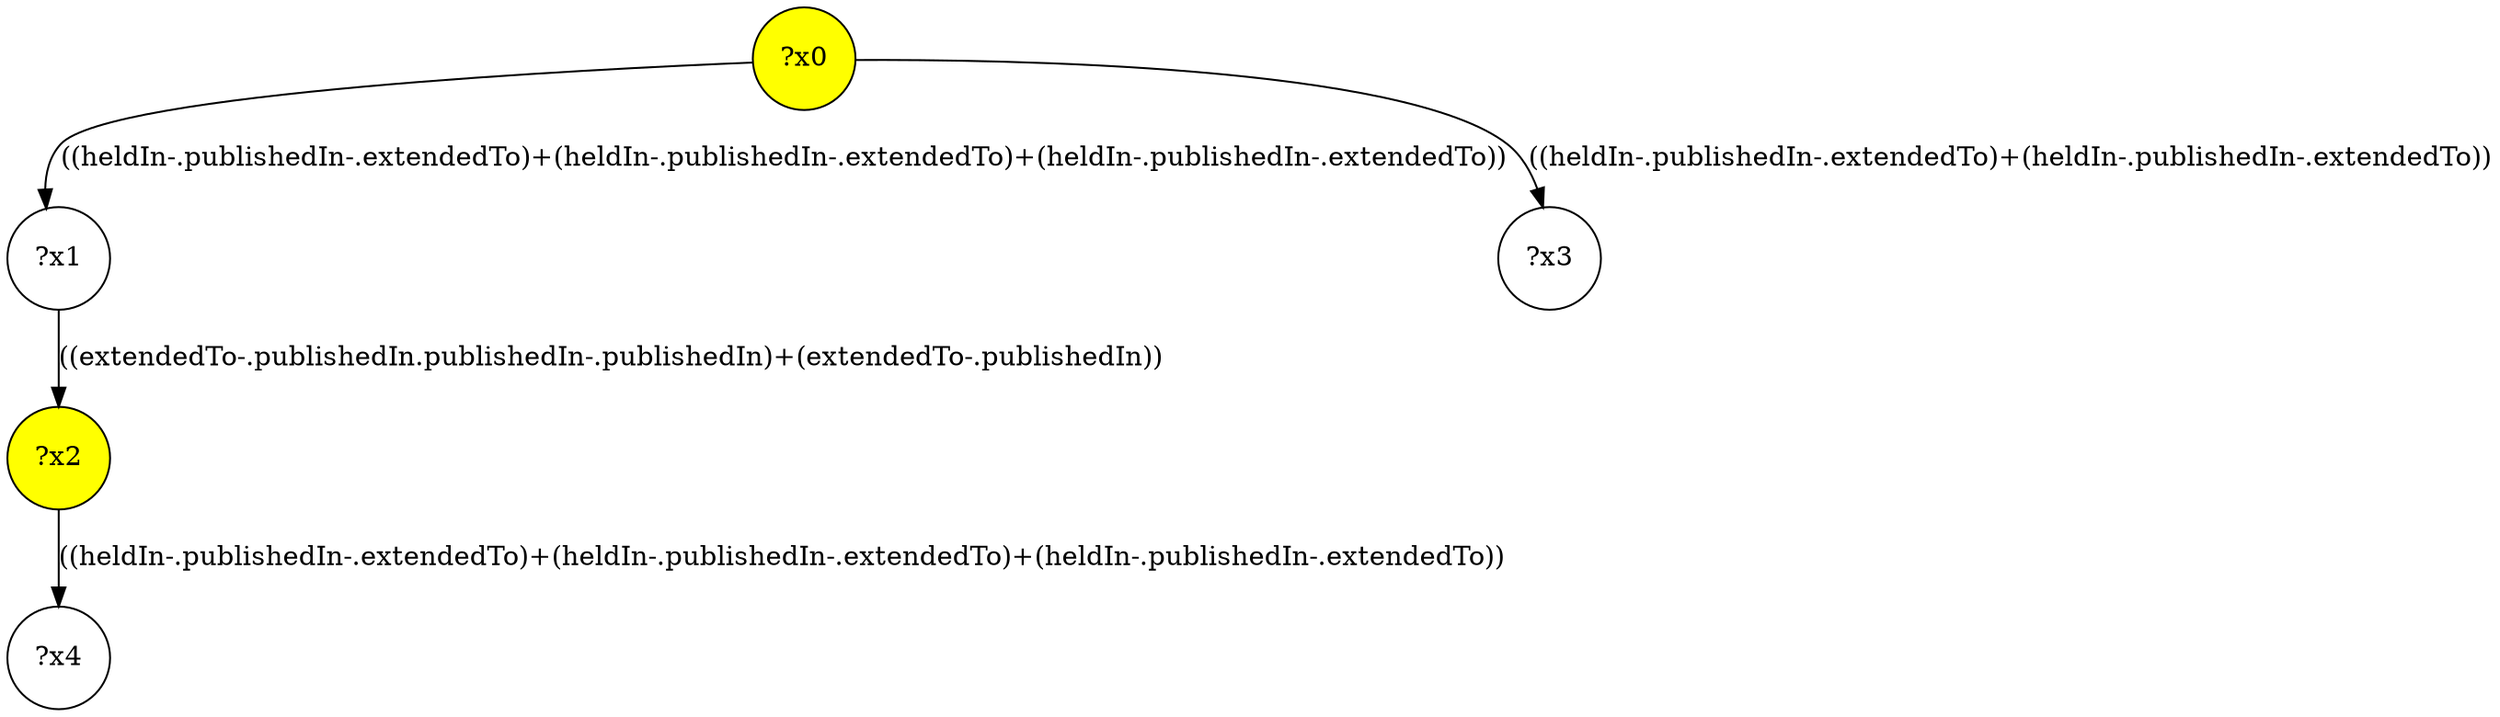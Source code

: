 digraph g {
	x0 [fillcolor="yellow", style="filled," shape=circle, label="?x0"];
	x2 [fillcolor="yellow", style="filled," shape=circle, label="?x2"];
	x1 [shape=circle, label="?x1"];
	x0 -> x1 [label="((heldIn-.publishedIn-.extendedTo)+(heldIn-.publishedIn-.extendedTo)+(heldIn-.publishedIn-.extendedTo))"];
	x1 -> x2 [label="((extendedTo-.publishedIn.publishedIn-.publishedIn)+(extendedTo-.publishedIn))"];
	x3 [shape=circle, label="?x3"];
	x0 -> x3 [label="((heldIn-.publishedIn-.extendedTo)+(heldIn-.publishedIn-.extendedTo))"];
	x4 [shape=circle, label="?x4"];
	x2 -> x4 [label="((heldIn-.publishedIn-.extendedTo)+(heldIn-.publishedIn-.extendedTo)+(heldIn-.publishedIn-.extendedTo))"];
}
